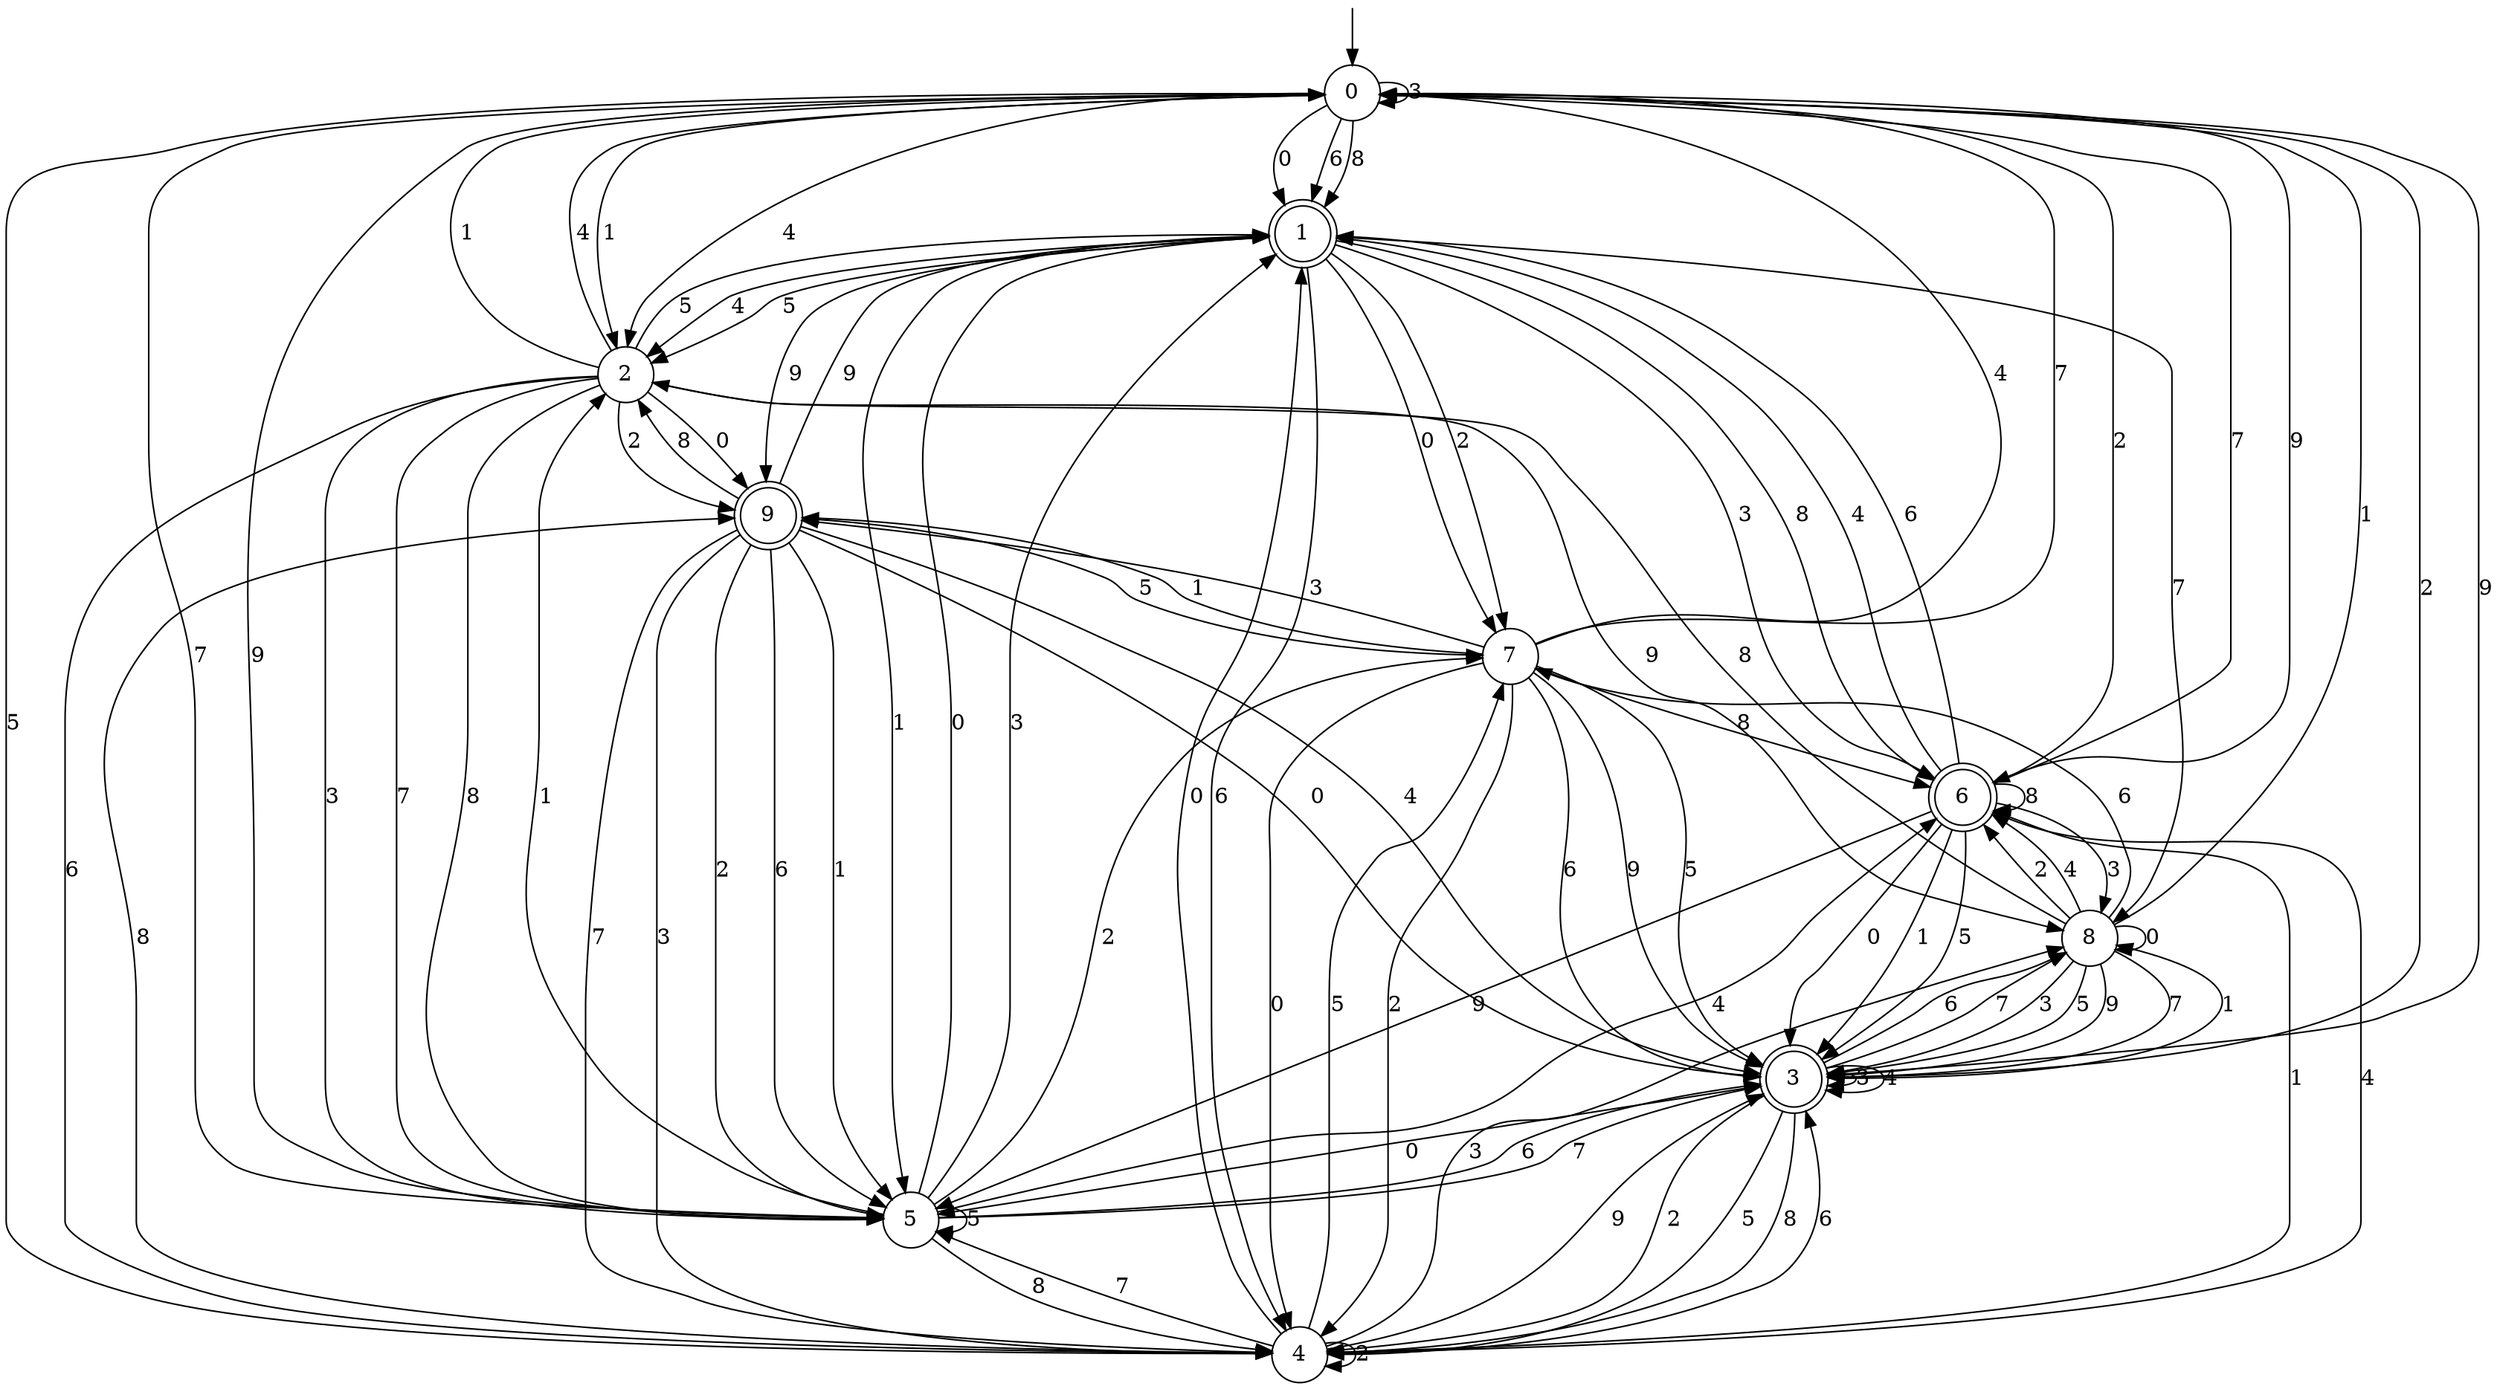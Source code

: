 digraph g {

	s0 [shape="circle" label="0"];
	s1 [shape="doublecircle" label="1"];
	s2 [shape="circle" label="2"];
	s3 [shape="doublecircle" label="3"];
	s4 [shape="circle" label="4"];
	s5 [shape="circle" label="5"];
	s6 [shape="doublecircle" label="6"];
	s7 [shape="circle" label="7"];
	s8 [shape="circle" label="8"];
	s9 [shape="doublecircle" label="9"];
	s0 -> s1 [label="0"];
	s0 -> s2 [label="1"];
	s0 -> s3 [label="2"];
	s0 -> s0 [label="3"];
	s0 -> s2 [label="4"];
	s0 -> s4 [label="5"];
	s0 -> s1 [label="6"];
	s0 -> s5 [label="7"];
	s0 -> s1 [label="8"];
	s0 -> s6 [label="9"];
	s1 -> s7 [label="0"];
	s1 -> s5 [label="1"];
	s1 -> s7 [label="2"];
	s1 -> s6 [label="3"];
	s1 -> s2 [label="4"];
	s1 -> s2 [label="5"];
	s1 -> s4 [label="6"];
	s1 -> s8 [label="7"];
	s1 -> s6 [label="8"];
	s1 -> s9 [label="9"];
	s2 -> s9 [label="0"];
	s2 -> s0 [label="1"];
	s2 -> s9 [label="2"];
	s2 -> s5 [label="3"];
	s2 -> s0 [label="4"];
	s2 -> s1 [label="5"];
	s2 -> s4 [label="6"];
	s2 -> s5 [label="7"];
	s2 -> s5 [label="8"];
	s2 -> s8 [label="9"];
	s3 -> s5 [label="0"];
	s3 -> s8 [label="1"];
	s3 -> s4 [label="2"];
	s3 -> s3 [label="3"];
	s3 -> s3 [label="4"];
	s3 -> s4 [label="5"];
	s3 -> s8 [label="6"];
	s3 -> s8 [label="7"];
	s3 -> s4 [label="8"];
	s3 -> s0 [label="9"];
	s4 -> s1 [label="0"];
	s4 -> s6 [label="1"];
	s4 -> s4 [label="2"];
	s4 -> s8 [label="3"];
	s4 -> s6 [label="4"];
	s4 -> s7 [label="5"];
	s4 -> s3 [label="6"];
	s4 -> s5 [label="7"];
	s4 -> s9 [label="8"];
	s4 -> s3 [label="9"];
	s5 -> s1 [label="0"];
	s5 -> s2 [label="1"];
	s5 -> s7 [label="2"];
	s5 -> s1 [label="3"];
	s5 -> s6 [label="4"];
	s5 -> s5 [label="5"];
	s5 -> s3 [label="6"];
	s5 -> s3 [label="7"];
	s5 -> s4 [label="8"];
	s5 -> s0 [label="9"];
	s6 -> s3 [label="0"];
	s6 -> s3 [label="1"];
	s6 -> s0 [label="2"];
	s6 -> s8 [label="3"];
	s6 -> s1 [label="4"];
	s6 -> s3 [label="5"];
	s6 -> s1 [label="6"];
	s6 -> s0 [label="7"];
	s6 -> s6 [label="8"];
	s6 -> s5 [label="9"];
	s7 -> s4 [label="0"];
	s7 -> s9 [label="1"];
	s7 -> s4 [label="2"];
	s7 -> s9 [label="3"];
	s7 -> s0 [label="4"];
	s7 -> s3 [label="5"];
	s7 -> s3 [label="6"];
	s7 -> s0 [label="7"];
	s7 -> s6 [label="8"];
	s7 -> s3 [label="9"];
	s8 -> s8 [label="0"];
	s8 -> s0 [label="1"];
	s8 -> s6 [label="2"];
	s8 -> s3 [label="3"];
	s8 -> s6 [label="4"];
	s8 -> s3 [label="5"];
	s8 -> s7 [label="6"];
	s8 -> s3 [label="7"];
	s8 -> s2 [label="8"];
	s8 -> s3 [label="9"];
	s9 -> s3 [label="0"];
	s9 -> s5 [label="1"];
	s9 -> s5 [label="2"];
	s9 -> s4 [label="3"];
	s9 -> s3 [label="4"];
	s9 -> s7 [label="5"];
	s9 -> s5 [label="6"];
	s9 -> s4 [label="7"];
	s9 -> s2 [label="8"];
	s9 -> s1 [label="9"];

__start0 [label="" shape="none" width="0" height="0"];
__start0 -> s0;

}
